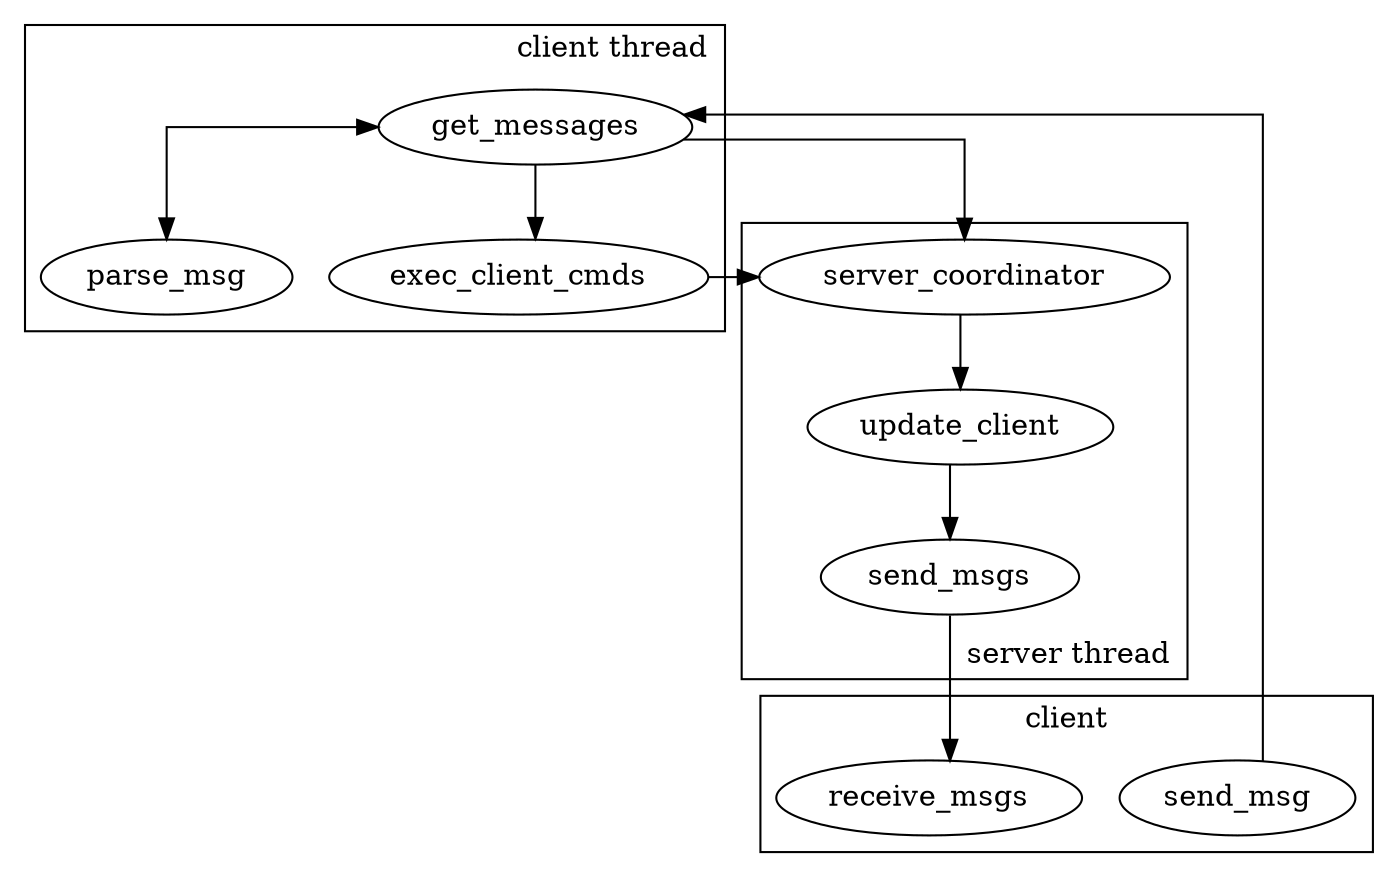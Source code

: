 digraph G {
  subgraph cluster0 {
    send_msg;
    receive_msgs;
    color=black;
    label = "client";
  }

  subgraph cluster1 {
    send_msg -> get_messages;
    get_messages -> parse_msg [dir=both];
    get_messages -> exec_client_cmds;
    concentrate=true;
    label = "client thread";
    labeljust = r;
    color=black; 
  }
  subgraph cluster2 {
    exec_client_cmds -> server_coordinator;
    get_messages -> server_coordinator;
    server_coordinator -> update_client;
    update_client -> send_msgs;
    send_msgs -> receive_msgs;
    label = "server thread";
    labeljust = r;
    labelloc = b;
    color=black;
  }
  splines=ortho;
}

